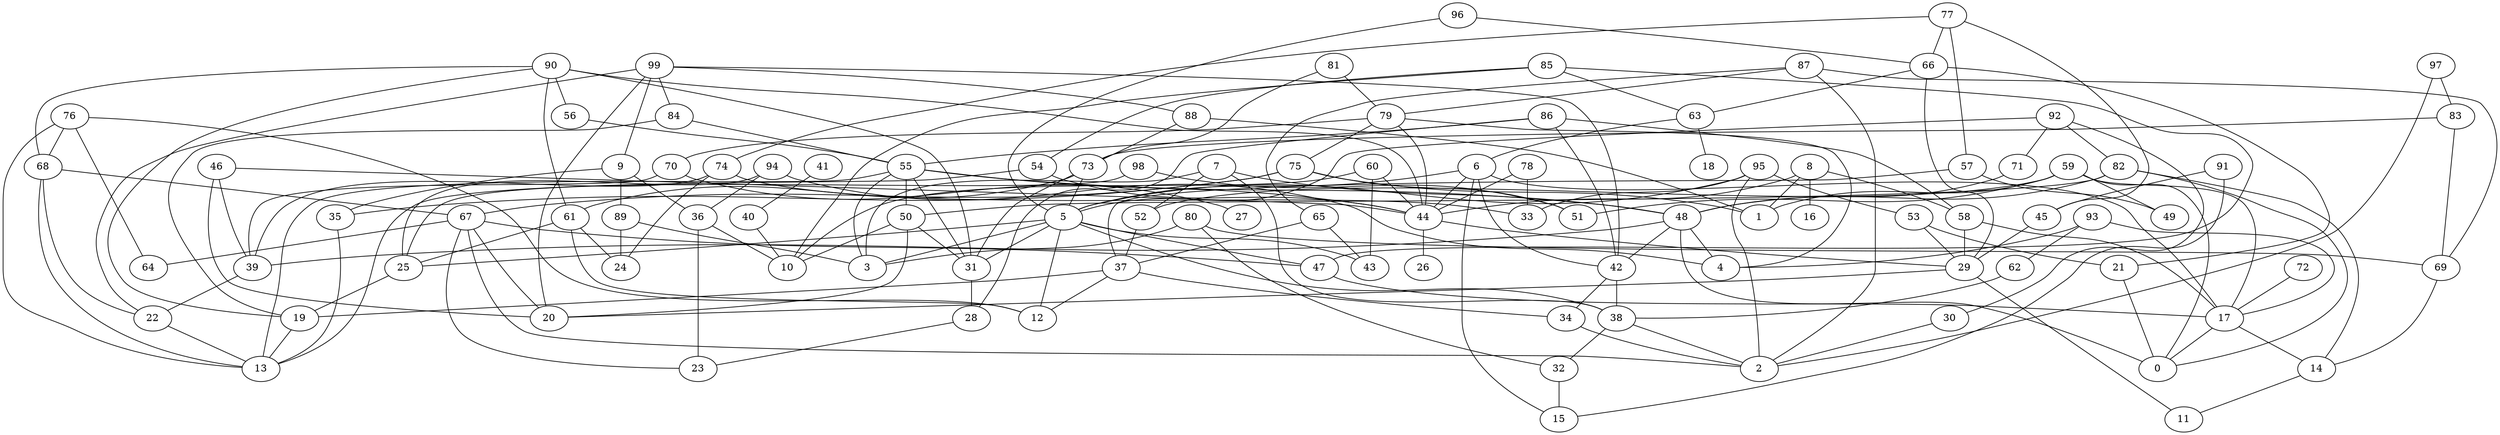 digraph GG_graph {

subgraph G_graph {
edge [color = black]
"71" -> "48" [dir = none]
"82" -> "14" [dir = none]
"48" -> "4" [dir = none]
"91" -> "45" [dir = none]
"91" -> "15" [dir = none]
"97" -> "83" [dir = none]
"36" -> "23" [dir = none]
"72" -> "17" [dir = none]
"76" -> "64" [dir = none]
"87" -> "2" [dir = none]
"52" -> "37" [dir = none]
"53" -> "29" [dir = none]
"92" -> "30" [dir = none]
"46" -> "39" [dir = none]
"94" -> "4" [dir = none]
"41" -> "40" [dir = none]
"40" -> "10" [dir = none]
"83" -> "73" [dir = none]
"9" -> "89" [dir = none]
"63" -> "18" [dir = none]
"63" -> "6" [dir = none]
"77" -> "66" [dir = none]
"14" -> "11" [dir = none]
"93" -> "62" [dir = none]
"93" -> "17" [dir = none]
"25" -> "19" [dir = none]
"90" -> "68" [dir = none]
"90" -> "56" [dir = none]
"90" -> "44" [dir = none]
"17" -> "0" [dir = none]
"17" -> "14" [dir = none]
"78" -> "44" [dir = none]
"5" -> "12" [dir = none]
"5" -> "43" [dir = none]
"5" -> "25" [dir = none]
"5" -> "38" [dir = none]
"5" -> "3" [dir = none]
"73" -> "61" [dir = none]
"73" -> "5" [dir = none]
"75" -> "67" [dir = none]
"85" -> "54" [dir = none]
"85" -> "63" [dir = none]
"70" -> "27" [dir = none]
"70" -> "39" [dir = none]
"66" -> "21" [dir = none]
"66" -> "29" [dir = none]
"66" -> "63" [dir = none]
"42" -> "34" [dir = none]
"80" -> "32" [dir = none]
"80" -> "69" [dir = none]
"99" -> "84" [dir = none]
"99" -> "20" [dir = none]
"29" -> "20" [dir = none]
"79" -> "4" [dir = none]
"79" -> "70" [dir = none]
"79" -> "44" [dir = none]
"38" -> "2" [dir = none]
"86" -> "28" [dir = none]
"86" -> "42" [dir = none]
"95" -> "5" [dir = none]
"19" -> "13" [dir = none]
"81" -> "79" [dir = none]
"69" -> "14" [dir = none]
"89" -> "24" [dir = none]
"89" -> "3" [dir = none]
"98" -> "25" [dir = none]
"60" -> "10" [dir = none]
"60" -> "43" [dir = none]
"65" -> "37" [dir = none]
"7" -> "52" [dir = none]
"7" -> "38" [dir = none]
"30" -> "2" [dir = none]
"84" -> "55" [dir = none]
"58" -> "29" [dir = none]
"44" -> "26" [dir = none]
"88" -> "73" [dir = none]
"57" -> "49" [dir = none]
"31" -> "28" [dir = none]
"68" -> "22" [dir = none]
"74" -> "33" [dir = none]
"74" -> "39" [dir = none]
"96" -> "5" [dir = none]
"47" -> "17" [dir = none]
"35" -> "13" [dir = none]
"8" -> "16" [dir = none]
"8" -> "44" [dir = none]
"50" -> "20" [dir = none]
"67" -> "64" [dir = none]
"67" -> "23" [dir = none]
"67" -> "20" [dir = none]
"59" -> "1" [dir = none]
"59" -> "51" [dir = none]
"59" -> "49" [dir = none]
"59" -> "17" [dir = none]
"6" -> "17" [dir = none]
"6" -> "15" [dir = none]
"6" -> "42" [dir = none]
"6" -> "5" [dir = none]
"6" -> "44" [dir = none]
"75" -> "51" [dir = none]
"5" -> "31" [dir = none]
"96" -> "66" [dir = none]
"7" -> "3" [dir = none]
"55" -> "48" [dir = none]
"92" -> "71" [dir = none]
"67" -> "47" [dir = none]
"55" -> "13" [dir = none]
"61" -> "24" [dir = none]
"59" -> "0" [dir = none]
"61" -> "12" [dir = none]
"65" -> "43" [dir = none]
"86" -> "55" [dir = none]
"45" -> "29" [dir = none]
"74" -> "24" [dir = none]
"82" -> "0" [dir = none]
"79" -> "75" [dir = none]
"55" -> "50" [dir = none]
"55" -> "44" [dir = none]
"32" -> "15" [dir = none]
"50" -> "31" [dir = none]
"95" -> "53" [dir = none]
"9" -> "36" [dir = none]
"76" -> "12" [dir = none]
"85" -> "10" [dir = none]
"81" -> "73" [dir = none]
"60" -> "44" [dir = none]
"68" -> "13" [dir = none]
"21" -> "0" [dir = none]
"62" -> "38" [dir = none]
"53" -> "21" [dir = none]
"82" -> "50" [dir = none]
"90" -> "31" [dir = none]
"75" -> "35" [dir = none]
"44" -> "29" [dir = none]
"86" -> "58" [dir = none]
"57" -> "37" [dir = none]
"99" -> "9" [dir = none]
"5" -> "47" [dir = none]
"99" -> "22" [dir = none]
"76" -> "13" [dir = none]
"95" -> "2" [dir = none]
"59" -> "52" [dir = none]
"55" -> "31" [dir = none]
"82" -> "48" [dir = none]
"93" -> "4" [dir = none]
"92" -> "5" [dir = none]
"61" -> "25" [dir = none]
"80" -> "3" [dir = none]
"36" -> "10" [dir = none]
"87" -> "69" [dir = none]
"99" -> "88" [dir = none]
"37" -> "19" [dir = none]
"78" -> "33" [dir = none]
"92" -> "82" [dir = none]
"77" -> "45" [dir = none]
"22" -> "13" [dir = none]
"77" -> "74" [dir = none]
"85" -> "47" [dir = none]
"90" -> "19" [dir = none]
"73" -> "31" [dir = none]
"84" -> "19" [dir = none]
"48" -> "39" [dir = none]
"55" -> "3" [dir = none]
"50" -> "10" [dir = none]
"48" -> "0" [dir = none]
"46" -> "44" [dir = none]
"46" -> "20" [dir = none]
"87" -> "65" [dir = none]
"75" -> "1" [dir = none]
"8" -> "1" [dir = none]
"94" -> "36" [dir = none]
"77" -> "57" [dir = none]
"98" -> "51" [dir = none]
"54" -> "44" [dir = none]
"54" -> "13" [dir = none]
"37" -> "34" [dir = none]
"87" -> "79" [dir = none]
"28" -> "23" [dir = none]
"34" -> "2" [dir = none]
"94" -> "25" [dir = none]
"97" -> "2" [dir = none]
"56" -> "55" [dir = none]
"67" -> "2" [dir = none]
"9" -> "35" [dir = none]
"99" -> "42" [dir = none]
"68" -> "67" [dir = none]
"7" -> "48" [dir = none]
"95" -> "33" [dir = none]
"37" -> "12" [dir = none]
"38" -> "32" [dir = none]
"88" -> "1" [dir = none]
"29" -> "11" [dir = none]
"39" -> "22" [dir = none]
"8" -> "58" [dir = none]
"48" -> "42" [dir = none]
"42" -> "38" [dir = none]
"76" -> "68" [dir = none]
"90" -> "61" [dir = none]
"58" -> "17" [dir = none]
"83" -> "69" [dir = none]
}

}
